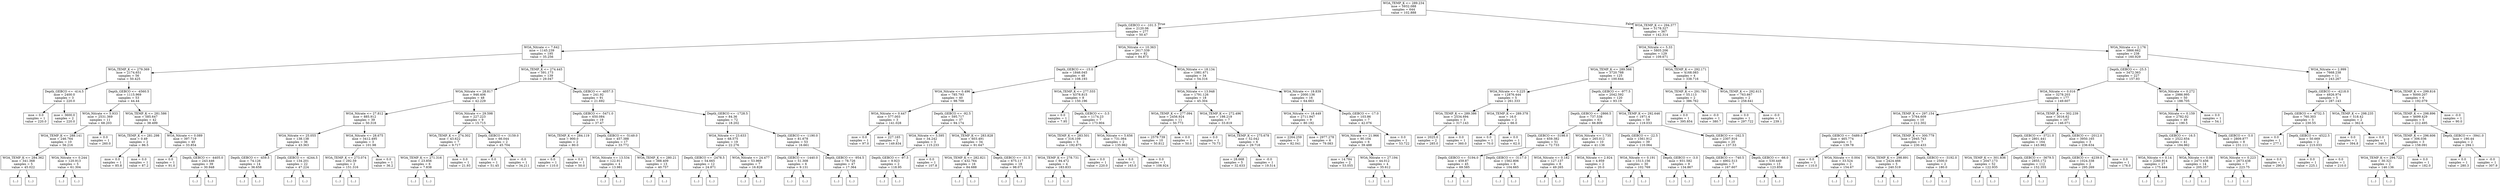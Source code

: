 digraph Tree {
node [shape=box] ;
0 [label="WOA_TEMP_K <= 289.234\nmse = 5932.088\nsamples = 644\nvalue = 102.888"] ;
1 [label="Depth_GEBCO <= -101.5\nmse = 2120.06\nsamples = 277\nvalue = 50.47"] ;
0 -> 1 [labeldistance=2.5, labelangle=45, headlabel="True"] ;
2 [label="WOA_Nitrate <= 7.642\nmse = 1145.239\nsamples = 195\nvalue = 35.256"] ;
1 -> 2 ;
3 [label="WOA_TEMP_K <= 279.369\nmse = 2174.651\nsamples = 56\nvalue = 50.425"] ;
2 -> 3 ;
4 [label="Depth_GEBCO <= -414.5\nmse = 2400.0\nsamples = 3\nvalue = 220.0"] ;
3 -> 4 ;
5 [label="mse = 0.0\nsamples = 1\nvalue = 220.0"] ;
4 -> 5 ;
6 [label="mse = 3600.0\nsamples = 2\nvalue = 220.0"] ;
4 -> 6 ;
7 [label="Depth_GEBCO <= -4560.5\nmse = 1115.969\nsamples = 53\nvalue = 44.44"] ;
3 -> 7 ;
8 [label="WOA_Nitrate <= 5.933\nmse = 2531.369\nsamples = 11\nvalue = 68.203"] ;
7 -> 8 ;
9 [label="WOA_TEMP_K <= 288.141\nmse = 246.764\nsamples = 10\nvalue = 56.216"] ;
8 -> 9 ;
10 [label="WOA_TEMP_K <= 284.362\nmse = 341.368\nsamples = 5\nvalue = 45.022"] ;
9 -> 10 ;
11 [label="(...)"] ;
10 -> 11 ;
12 [label="(...)"] ;
10 -> 12 ;
19 [label="WOA_Nitrate <= 0.244\nmse = 120.913\nsamples = 5\nvalue = 61.304"] ;
9 -> 19 ;
20 [label="(...)"] ;
19 -> 20 ;
21 [label="(...)"] ;
19 -> 21 ;
28 [label="mse = 0.0\nsamples = 1\nvalue = 260.0"] ;
8 -> 28 ;
29 [label="WOA_TEMP_K <= 281.586\nmse = 585.647\nsamples = 42\nvalue = 38.499"] ;
7 -> 29 ;
30 [label="WOA_TEMP_K <= 281.298\nmse = 0.49\nsamples = 2\nvalue = 86.5"] ;
29 -> 30 ;
31 [label="mse = 0.0\nsamples = 1\nvalue = 85.8"] ;
30 -> 31 ;
32 [label="mse = 0.0\nsamples = 1\nvalue = 87.2"] ;
30 -> 32 ;
33 [label="WOA_Nitrate <= 0.089\nmse = 397.719\nsamples = 40\nvalue = 33.854"] ;
29 -> 33 ;
34 [label="mse = 0.0\nsamples = 1\nvalue = 91.0"] ;
33 -> 34 ;
35 [label="Depth_GEBCO <= -4405.0\nmse = 243.446\nsamples = 39\nvalue = 30.948"] ;
33 -> 35 ;
36 [label="(...)"] ;
35 -> 36 ;
41 [label="(...)"] ;
35 -> 41 ;
92 [label="WOA_TEMP_K <= 274.445\nmse = 591.173\nsamples = 139\nvalue = 29.047"] ;
2 -> 92 ;
93 [label="WOA_Nitrate <= 28.817\nmse = 946.406\nsamples = 48\nvalue = 42.229"] ;
92 -> 93 ;
94 [label="WOA_Nitrate <= 27.812\nmse = 885.912\nsamples = 39\nvalue = 50.318"] ;
93 -> 94 ;
95 [label="WOA_Nitrate <= 25.055\nmse = 138.138\nsamples = 36\nvalue = 43.363"] ;
94 -> 95 ;
96 [label="Depth_GEBCO <= -459.5\nmse = 74.126\nsamples = 14\nvalue = 36.658"] ;
95 -> 96 ;
97 [label="(...)"] ;
96 -> 97 ;
114 [label="(...)"] ;
96 -> 114 ;
121 [label="Depth_GEBCO <= -4244.5\nmse = 134.201\nsamples = 22\nvalue = 47.224"] ;
95 -> 121 ;
122 [label="(...)"] ;
121 -> 122 ;
127 [label="(...)"] ;
121 -> 127 ;
156 [label="WOA_Nitrate <= 28.675\nmse = 3412.495\nsamples = 3\nvalue = 101.98"] ;
94 -> 156 ;
157 [label="WOA_TEMP_K <= 273.074\nmse = 292.59\nsamples = 2\nvalue = 151.316"] ;
156 -> 157 ;
158 [label="(...)"] ;
157 -> 158 ;
159 [label="(...)"] ;
157 -> 159 ;
160 [label="mse = 0.0\nsamples = 1\nvalue = 36.2"] ;
156 -> 160 ;
161 [label="WOA_Nitrate <= 29.598\nmse = 227.223\nsamples = 9\nvalue = 15.715"] ;
93 -> 161 ;
162 [label="WOA_TEMP_K <= 274.302\nmse = 43.622\nsamples = 7\nvalue = 9.717"] ;
161 -> 162 ;
163 [label="WOA_TEMP_K <= 271.316\nmse = 23.856\nsamples = 6\nvalue = 7.838"] ;
162 -> 163 ;
164 [label="(...)"] ;
163 -> 164 ;
167 [label="(...)"] ;
163 -> 167 ;
174 [label="mse = 0.0\nsamples = 1\nvalue = 21.93"] ;
162 -> 174 ;
175 [label="Depth_GEBCO <= -3159.0\nmse = 66.044\nsamples = 2\nvalue = 45.704"] ;
161 -> 175 ;
176 [label="mse = 0.0\nsamples = 1\nvalue = 51.45"] ;
175 -> 176 ;
177 [label="mse = -0.0\nsamples = 1\nvalue = 34.211"] ;
175 -> 177 ;
178 [label="Depth_GEBCO <= -4057.5\nmse = 241.92\nsamples = 91\nvalue = 21.692"] ;
92 -> 178 ;
179 [label="Depth_GEBCO <= -5471.0\nmse = 650.084\nsamples = 19\nvalue = 37.47"] ;
178 -> 179 ;
180 [label="WOA_TEMP_K <= 284.119\nmse = 900.0\nsamples = 2\nvalue = 80.0"] ;
179 -> 180 ;
181 [label="mse = 0.0\nsamples = 1\nvalue = 110.0"] ;
180 -> 181 ;
182 [label="mse = 0.0\nsamples = 1\nvalue = 50.0"] ;
180 -> 182 ;
183 [label="Depth_GEBCO <= -5149.0\nmse = 457.388\nsamples = 17\nvalue = 33.772"] ;
179 -> 183 ;
184 [label="WOA_Nitrate <= 13.534\nmse = 122.911\nsamples = 4\nvalue = 13.981"] ;
183 -> 184 ;
185 [label="(...)"] ;
184 -> 185 ;
190 [label="(...)"] ;
184 -> 190 ;
191 [label="WOA_TEMP_K <= 280.21\nmse = 388.409\nsamples = 13\nvalue = 40.757"] ;
183 -> 191 ;
192 [label="(...)"] ;
191 -> 192 ;
213 [label="(...)"] ;
191 -> 213 ;
216 [label="Depth_GEBCO <= -1728.5\nmse = 84.36\nsamples = 72\nvalue = 18.202"] ;
178 -> 216 ;
217 [label="WOA_Nitrate <= 23.633\nmse = 68.575\nsamples = 19\nvalue = 22.276"] ;
216 -> 217 ;
218 [label="Depth_GEBCO <= -2478.5\nmse = 54.665\nsamples = 12\nvalue = 24.871"] ;
217 -> 218 ;
219 [label="(...)"] ;
218 -> 219 ;
238 [label="(...)"] ;
218 -> 238 ;
241 [label="WOA_Nitrate <= 24.477\nmse = 53.969\nsamples = 7\nvalue = 16.828"] ;
217 -> 241 ;
242 [label="(...)"] ;
241 -> 242 ;
251 [label="(...)"] ;
241 -> 251 ;
254 [label="Depth_GEBCO <= -1190.0\nmse = 81.678\nsamples = 53\nvalue = 16.661"] ;
216 -> 254 ;
255 [label="Depth_GEBCO <= -1440.0\nmse = 51.308\nsamples = 6\nvalue = 9.131"] ;
254 -> 255 ;
256 [label="(...)"] ;
255 -> 256 ;
259 [label="(...)"] ;
255 -> 259 ;
264 [label="Depth_GEBCO <= -954.5\nmse = 78.726\nsamples = 47\nvalue = 17.364"] ;
254 -> 264 ;
265 [label="(...)"] ;
264 -> 265 ;
268 [label="(...)"] ;
264 -> 268 ;
305 [label="WOA_Nitrate <= 10.363\nmse = 2617.339\nsamples = 82\nvalue = 84.873"] ;
1 -> 305 ;
306 [label="Depth_GEBCO <= -15.0\nmse = 1846.045\nsamples = 48\nvalue = 108.193"] ;
305 -> 306 ;
307 [label="WOA_Nitrate <= 0.496\nmse = 785.793\nsamples = 40\nvalue = 98.709"] ;
306 -> 307 ;
308 [label="WOA_Nitrate <= 0.447\nmse = 577.003\nsamples = 3\nvalue = 141.028"] ;
307 -> 308 ;
309 [label="mse = 0.0\nsamples = 1\nvalue = 97.0"] ;
308 -> 309 ;
310 [label="mse = 227.165\nsamples = 2\nvalue = 149.834"] ;
308 -> 310 ;
311 [label="Depth_GEBCO <= -92.5\nmse = 595.717\nsamples = 37\nvalue = 94.174"] ;
307 -> 311 ;
312 [label="WOA_Nitrate <= 3.595\nmse = 34.242\nsamples = 3\nvalue = 115.233"] ;
311 -> 312 ;
313 [label="Depth_GEBCO <= -97.5\nmse = 9.923\nsamples = 2\nvalue = 118.95"] ;
312 -> 313 ;
314 [label="(...)"] ;
313 -> 314 ;
315 [label="(...)"] ;
313 -> 315 ;
316 [label="mse = 0.0\nsamples = 1\nvalue = 107.8"] ;
312 -> 316 ;
317 [label="WOA_TEMP_K <= 283.828\nmse = 603.491\nsamples = 34\nvalue = 91.647"] ;
311 -> 317 ;
318 [label="WOA_TEMP_K <= 282.821\nmse = 432.764\nsamples = 16\nvalue = 84.688"] ;
317 -> 318 ;
319 [label="(...)"] ;
318 -> 319 ;
340 [label="(...)"] ;
318 -> 340 ;
341 [label="Depth_GEBCO <= -31.5\nmse = 675.117\nsamples = 18\nvalue = 98.071"] ;
317 -> 341 ;
342 [label="(...)"] ;
341 -> 342 ;
363 [label="(...)"] ;
341 -> 363 ;
370 [label="WOA_TEMP_K <= 277.555\nmse = 4378.815\nsamples = 8\nvalue = 150.196"] ;
306 -> 370 ;
371 [label="mse = 0.0\nsamples = 1\nvalue = 7.95"] ;
370 -> 371 ;
372 [label="Depth_GEBCO <= -3.5\nmse = 1174.23\nsamples = 7\nvalue = 173.904"] ;
370 -> 372 ;
373 [label="WOA_TEMP_K <= 283.501\nmse = 316.109\nsamples = 5\nvalue = 192.875"] ;
372 -> 373 ;
374 [label="WOA_TEMP_K <= 278.731\nmse = 94.472\nsamples = 4\nvalue = 183.833"] ;
373 -> 374 ;
375 [label="(...)"] ;
374 -> 375 ;
380 [label="(...)"] ;
374 -> 380 ;
381 [label="mse = 0.0\nsamples = 1\nvalue = 220.0"] ;
373 -> 381 ;
382 [label="WOA_Nitrate <= 5.656\nmse = 731.064\nsamples = 2\nvalue = 135.962"] ;
372 -> 382 ;
383 [label="mse = 0.0\nsamples = 1\nvalue = 163.0"] ;
382 -> 383 ;
384 [label="mse = 0.0\nsamples = 1\nvalue = 108.924"] ;
382 -> 384 ;
385 [label="WOA_Nitrate <= 18.134\nmse = 1981.671\nsamples = 34\nvalue = 54.316"] ;
305 -> 385 ;
386 [label="WOA_Nitrate <= 13.948\nmse = 1791.126\nsamples = 18\nvalue = 45.304"] ;
385 -> 386 ;
387 [label="WOA_TEMP_K <= 277.094\nmse = 2456.924\nsamples = 11\nvalue = 50.773"] ;
386 -> 387 ;
388 [label="mse = 2579.739\nsamples = 10\nvalue = 50.812"] ;
387 -> 388 ;
389 [label="mse = 0.0\nsamples = 1\nvalue = 50.0"] ;
387 -> 389 ;
390 [label="WOA_TEMP_K <= 272.496\nmse = 198.219\nsamples = 7\nvalue = 33.819"] ;
386 -> 390 ;
391 [label="mse = 0.0\nsamples = 1\nvalue = 70.73"] ;
390 -> 391 ;
392 [label="WOA_TEMP_K <= 275.678\nmse = 52.042\nsamples = 6\nvalue = 29.718"] ;
390 -> 392 ;
393 [label="mse = 28.668\nsamples = 5\nvalue = 32.633"] ;
392 -> 393 ;
394 [label="mse = -0.0\nsamples = 1\nvalue = 19.514"] ;
392 -> 394 ;
395 [label="WOA_Nitrate <= 19.839\nmse = 2000.136\nsamples = 16\nvalue = 64.663"] ;
385 -> 395 ;
396 [label="WOA_Nitrate <= 18.449\nmse = 2711.947\nsamples = 9\nvalue = 80.192"] ;
395 -> 396 ;
397 [label="mse = 2264.259\nsamples = 3\nvalue = 82.041"] ;
396 -> 397 ;
398 [label="mse = 2977.278\nsamples = 6\nvalue = 79.083"] ;
396 -> 398 ;
399 [label="Depth_GEBCO <= -17.0\nmse = 103.86\nsamples = 7\nvalue = 42.076"] ;
395 -> 399 ;
400 [label="WOA_Nitrate <= 21.966\nmse = 90.104\nsamples = 6\nvalue = 39.488"] ;
399 -> 400 ;
401 [label="mse = 14.784\nsamples = 2\nvalue = 53.055"] ;
400 -> 401 ;
402 [label="WOA_Nitrate <= 27.194\nmse = 44.012\nsamples = 4\nvalue = 35.612"] ;
400 -> 402 ;
403 [label="(...)"] ;
402 -> 403 ;
408 [label="(...)"] ;
402 -> 408 ;
409 [label="mse = 0.0\nsamples = 1\nvalue = 53.722"] ;
399 -> 409 ;
410 [label="WOA_TEMP_K <= 294.377\nmse = 5178.327\nsamples = 367\nvalue = 142.314"] ;
0 -> 410 [labeldistance=2.5, labelangle=-45, headlabel="False"] ;
411 [label="WOA_Nitrate <= 5.33\nmse = 5805.206\nsamples = 129\nvalue = 109.671"] ;
410 -> 411 ;
412 [label="WOA_TEMP_K <= 289.566\nmse = 3720.788\nsamples = 125\nvalue = 100.644"] ;
411 -> 412 ;
413 [label="WOA_Nitrate <= 0.225\nmse = 12876.444\nsamples = 5\nvalue = 261.333"] ;
412 -> 413 ;
414 [label="WOA_TEMP_K <= 289.386\nmse = 2534.694\nsamples = 3\nvalue = 317.143"] ;
413 -> 414 ;
415 [label="mse = 2025.0\nsamples = 2\nvalue = 285.0"] ;
414 -> 415 ;
416 [label="mse = 0.0\nsamples = 1\nvalue = 360.0"] ;
414 -> 416 ;
417 [label="WOA_TEMP_K <= 289.378\nmse = 16.0\nsamples = 2\nvalue = 66.0"] ;
413 -> 417 ;
418 [label="mse = 0.0\nsamples = 1\nvalue = 70.0"] ;
417 -> 418 ;
419 [label="mse = 0.0\nsamples = 1\nvalue = 62.0"] ;
417 -> 419 ;
420 [label="Depth_GEBCO <= -977.5\nmse = 2042.592\nsamples = 120\nvalue = 93.19"] ;
412 -> 420 ;
421 [label="Depth_GEBCO <= -2866.5\nmse = 737.538\nsamples = 61\nvalue = 66.809"] ;
420 -> 421 ;
422 [label="Depth_GEBCO <= -3198.0\nmse = 659.382\nsamples = 51\nvalue = 72.733"] ;
421 -> 422 ;
423 [label="Depth_GEBCO <= -5194.0\nmse = 459.87\nsamples = 45\nvalue = 69.585"] ;
422 -> 423 ;
424 [label="(...)"] ;
423 -> 424 ;
429 [label="(...)"] ;
423 -> 429 ;
506 [label="Depth_GEBCO <= -3117.0\nmse = 1562.806\nsamples = 6\nvalue = 104.665"] ;
422 -> 506 ;
507 [label="(...)"] ;
506 -> 507 ;
510 [label="(...)"] ;
506 -> 510 ;
513 [label="WOA_Nitrate <= 1.735\nmse = 265.012\nsamples = 10\nvalue = 41.136"] ;
421 -> 513 ;
514 [label="WOA_Nitrate <= 0.182\nmse = 127.137\nsamples = 8\nvalue = 49.265"] ;
513 -> 514 ;
515 [label="(...)"] ;
514 -> 515 ;
520 [label="(...)"] ;
514 -> 520 ;
525 [label="WOA_Nitrate <= 2.924\nmse = 4.959\nsamples = 2\nvalue = 20.0"] ;
513 -> 525 ;
526 [label="(...)"] ;
525 -> 526 ;
527 [label="(...)"] ;
525 -> 527 ;
528 [label="WOA_TEMP_K <= 292.646\nmse = 1971.4\nsamples = 59\nvalue = 119.033"] ;
420 -> 528 ;
529 [label="Depth_GEBCO <= -22.5\nmse = 1561.912\nsamples = 39\nvalue = 110.064"] ;
528 -> 529 ;
530 [label="WOA_Nitrate <= 0.191\nmse = 1513.156\nsamples = 30\nvalue = 102.769"] ;
529 -> 530 ;
531 [label="(...)"] ;
530 -> 531 ;
540 [label="(...)"] ;
530 -> 540 ;
571 [label="Depth_GEBCO <= -3.0\nmse = 931.582\nsamples = 9\nvalue = 134.867"] ;
529 -> 571 ;
572 [label="(...)"] ;
571 -> 572 ;
585 [label="(...)"] ;
571 -> 585 ;
586 [label="Depth_GEBCO <= -162.5\nmse = 2307.916\nsamples = 20\nvalue = 137.53"] ;
528 -> 586 ;
587 [label="Depth_GEBCO <= -740.5\nmse = 4902.513\nsamples = 7\nvalue = 167.607"] ;
586 -> 587 ;
588 [label="(...)"] ;
587 -> 588 ;
589 [label="(...)"] ;
587 -> 589 ;
594 [label="Depth_GEBCO <= -66.0\nmse = 530.449\nsamples = 13\nvalue = 123.859"] ;
586 -> 594 ;
595 [label="(...)"] ;
594 -> 595 ;
596 [label="(...)"] ;
594 -> 596 ;
611 [label="WOA_TEMP_K <= 292.171\nmse = 4168.083\nsamples = 4\nvalue = 338.716"] ;
411 -> 611 ;
612 [label="WOA_TEMP_K <= 291.785\nmse = 55.113\nsamples = 2\nvalue = 386.762"] ;
611 -> 612 ;
613 [label="mse = 0.0\nsamples = 1\nvalue = 395.854"] ;
612 -> 613 ;
614 [label="mse = -0.0\nsamples = 1\nvalue = 380.7"] ;
612 -> 614 ;
615 [label="WOA_TEMP_K <= 292.615\nmse = 763.667\nsamples = 2\nvalue = 258.641"] ;
611 -> 615 ;
616 [label="mse = 0.0\nsamples = 1\nvalue = 297.722"] ;
615 -> 616 ;
617 [label="mse = -0.0\nsamples = 1\nvalue = 239.1"] ;
615 -> 617 ;
618 [label="WOA_Nitrate <= 2.176\nmse = 3866.662\nsamples = 238\nvalue = 160.929"] ;
410 -> 618 ;
619 [label="Depth_GEBCO <= -25.5\nmse = 3472.363\nsamples = 227\nvalue = 157.93"] ;
618 -> 619 ;
620 [label="WOA_Nitrate <= 0.016\nmse = 3278.203\nsamples = 177\nvalue = 149.607"] ;
619 -> 620 ;
621 [label="WOA_TEMP_K <= 297.154\nmse = 3764.609\nsamples = 10\nvalue = 212.302"] ;
620 -> 621 ;
622 [label="Depth_GEBCO <= -5489.0\nmse = 465.774\nsamples = 3\nvalue = 139.78"] ;
621 -> 622 ;
623 [label="mse = 0.0\nsamples = 1\nvalue = 110.0"] ;
622 -> 623 ;
624 [label="WOA_Nitrate <= 0.004\nmse = 33.524\nsamples = 2\nvalue = 154.67"] ;
622 -> 624 ;
625 [label="(...)"] ;
624 -> 625 ;
626 [label="(...)"] ;
624 -> 626 ;
627 [label="WOA_TEMP_K <= 300.779\nmse = 2945.743\nsamples = 7\nvalue = 230.433"] ;
621 -> 627 ;
628 [label="WOA_TEMP_K <= 298.891\nmse = 2424.466\nsamples = 5\nvalue = 240.519"] ;
627 -> 628 ;
629 [label="(...)"] ;
628 -> 629 ;
634 [label="(...)"] ;
628 -> 634 ;
635 [label="Depth_GEBCO <= -3192.0\nmse = 2500.0\nsamples = 2\nvalue = 180.0"] ;
627 -> 635 ;
636 [label="(...)"] ;
635 -> 636 ;
637 [label="(...)"] ;
635 -> 637 ;
638 [label="WOA_TEMP_K <= 302.239\nmse = 3016.62\nsamples = 167\nvalue = 146.071"] ;
620 -> 638 ;
639 [label="Depth_GEBCO <= -3721.0\nmse = 2801.441\nsamples = 164\nvalue = 143.982"] ;
638 -> 639 ;
640 [label="WOA_TEMP_K <= 301.836\nmse = 2047.173\nsamples = 52\nvalue = 122.935"] ;
639 -> 640 ;
641 [label="(...)"] ;
640 -> 641 ;
730 [label="(...)"] ;
640 -> 730 ;
741 [label="Depth_GEBCO <= -3679.5\nmse = 2855.172\nsamples = 112\nvalue = 152.355"] ;
639 -> 741 ;
742 [label="(...)"] ;
741 -> 742 ;
745 [label="(...)"] ;
741 -> 745 ;
924 [label="Depth_GEBCO <= -2012.0\nmse = 3950.165\nsamples = 3\nvalue = 236.634"] ;
638 -> 924 ;
925 [label="Depth_GEBCO <= -4239.0\nmse = 1024.338\nsamples = 2\nvalue = 295.269"] ;
924 -> 925 ;
926 [label="(...)"] ;
925 -> 926 ;
927 [label="(...)"] ;
925 -> 927 ;
928 [label="mse = 0.0\nsamples = 1\nvalue = 178.0"] ;
924 -> 928 ;
929 [label="WOA_Nitrate <= 0.272\nmse = 2986.995\nsamples = 50\nvalue = 188.705"] ;
619 -> 929 ;
930 [label="WOA_Nitrate <= 0.159\nmse = 2782.02\nsamples = 49\nvalue = 190.5"] ;
929 -> 930 ;
931 [label="Depth_GEBCO <= -16.5\nmse = 2522.654\nsamples = 41\nvalue = 184.962"] ;
930 -> 931 ;
932 [label="WOA_Nitrate <= 0.14\nmse = 2260.914\nsamples = 27\nvalue = 175.444"] ;
931 -> 932 ;
933 [label="(...)"] ;
932 -> 933 ;
950 [label="(...)"] ;
932 -> 950 ;
951 [label="WOA_Nitrate <= 0.08\nmse = 2473.456\nsamples = 14\nvalue = 205.357"] ;
931 -> 951 ;
952 [label="(...)"] ;
951 -> 952 ;
955 [label="(...)"] ;
951 -> 955 ;
968 [label="Depth_GEBCO <= -5.0\nmse = 2809.877\nsamples = 8\nvalue = 231.111"] ;
930 -> 968 ;
969 [label="WOA_Nitrate <= 0.223\nmse = 2673.438\nsamples = 7\nvalue = 223.75"] ;
968 -> 969 ;
970 [label="(...)"] ;
969 -> 970 ;
973 [label="(...)"] ;
969 -> 973 ;
974 [label="mse = 0.0\nsamples = 1\nvalue = 290.0"] ;
968 -> 974 ;
975 [label="mse = 0.0\nsamples = 1\nvalue = 54.1"] ;
929 -> 975 ;
976 [label="WOA_Nitrate <= 2.999\nmse = 7668.238\nsamples = 11\nvalue = 243.267"] ;
618 -> 976 ;
977 [label="Depth_GEBCO <= -4218.0\nmse = 4926.974\nsamples = 5\nvalue = 287.143"] ;
976 -> 977 ;
978 [label="Depth_GEBCO <= -4732.5\nmse = 760.303\nsamples = 3\nvalue = 230.55"] ;
977 -> 978 ;
979 [label="mse = 0.0\nsamples = 1\nvalue = 277.1"] ;
978 -> 979 ;
980 [label="Depth_GEBCO <= -4522.5\nmse = 50.669\nsamples = 2\nvalue = 215.033"] ;
978 -> 980 ;
981 [label="mse = 0.0\nsamples = 1\nvalue = 225.1"] ;
980 -> 981 ;
982 [label="mse = 0.0\nsamples = 1\nvalue = 210.0"] ;
980 -> 982 ;
983 [label="WOA_TEMP_K <= 298.235\nmse = 518.42\nsamples = 2\nvalue = 362.6"] ;
977 -> 983 ;
984 [label="mse = 0.0\nsamples = 1\nvalue = 394.8"] ;
983 -> 984 ;
985 [label="mse = 0.0\nsamples = 1\nvalue = 346.5"] ;
983 -> 985 ;
986 [label="WOA_TEMP_K <= 299.816\nmse = 6000.207\nsamples = 6\nvalue = 192.079"] ;
976 -> 986 ;
987 [label="WOA_TEMP_K <= 298.896\nmse = 4699.429\nsamples = 5\nvalue = 212.495"] ;
986 -> 987 ;
988 [label="WOA_TEMP_K <= 296.606\nmse = 306.036\nsamples = 3\nvalue = 158.091"] ;
987 -> 988 ;
989 [label="WOA_TEMP_K <= 294.722\nmse = 30.321\nsamples = 2\nvalue = 146.136"] ;
988 -> 989 ;
990 [label="(...)"] ;
989 -> 990 ;
991 [label="(...)"] ;
989 -> 991 ;
992 [label="mse = 0.0\nsamples = 1\nvalue = 182.0"] ;
988 -> 992 ;
993 [label="Depth_GEBCO <= -3941.0\nmse = 190.44\nsamples = 2\nvalue = 294.1"] ;
987 -> 993 ;
994 [label="mse = 0.0\nsamples = 1\nvalue = 280.3"] ;
993 -> 994 ;
995 [label="mse = -0.0\nsamples = 1\nvalue = 307.9"] ;
993 -> 995 ;
996 [label="mse = -0.0\nsamples = 1\nvalue = 90.0"] ;
986 -> 996 ;
}